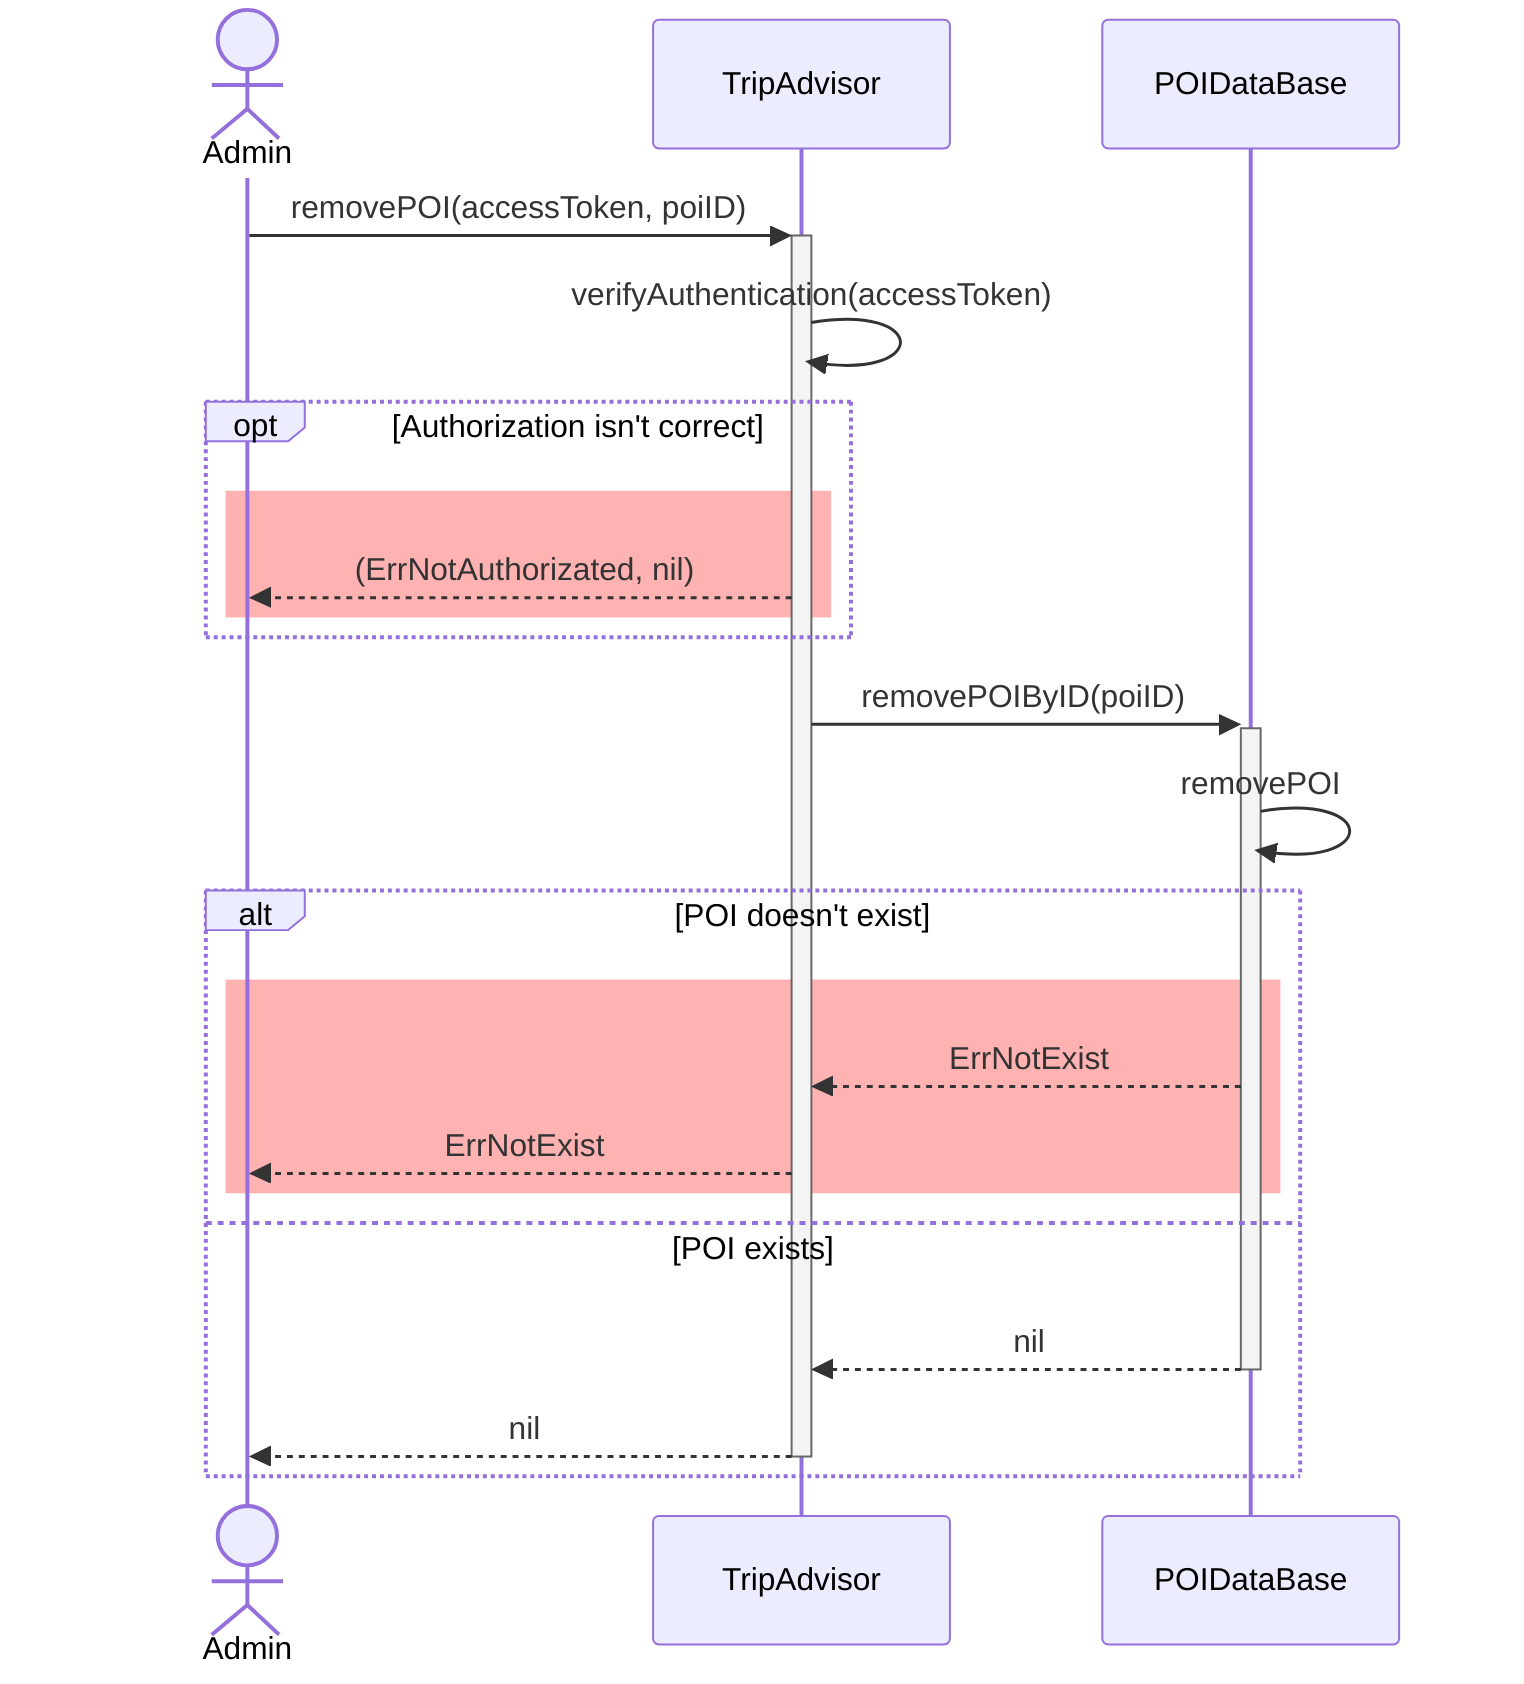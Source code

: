 %% @backgroundColor(Silver)
sequenceDiagram
	actor Admin as Admin
	participant Trip as TripAdvisor
	participant DB as POIDataBase

	Admin->>+Trip: removePOI(accessToken, poiID)

		Trip->>Trip: verifyAuthentication(accessToken)
		opt Authorization isn't correct
			rect rgba(255, 0, 0, 0.3)
				Trip-->>Admin: (ErrNotAuthorizated, nil)
			end
		end

		Trip->>+DB: removePOIByID(poiID)

		DB->>DB: removePOI
		alt POI doesn't exist
			rect rgba(255, 0, 0, 0.3)
				DB-->>Trip: ErrNotExist
				Trip-->>Admin: ErrNotExist
			end
		else POI exists
			DB-->>-Trip: nil
			Trip-->>-Admin: nil
		end